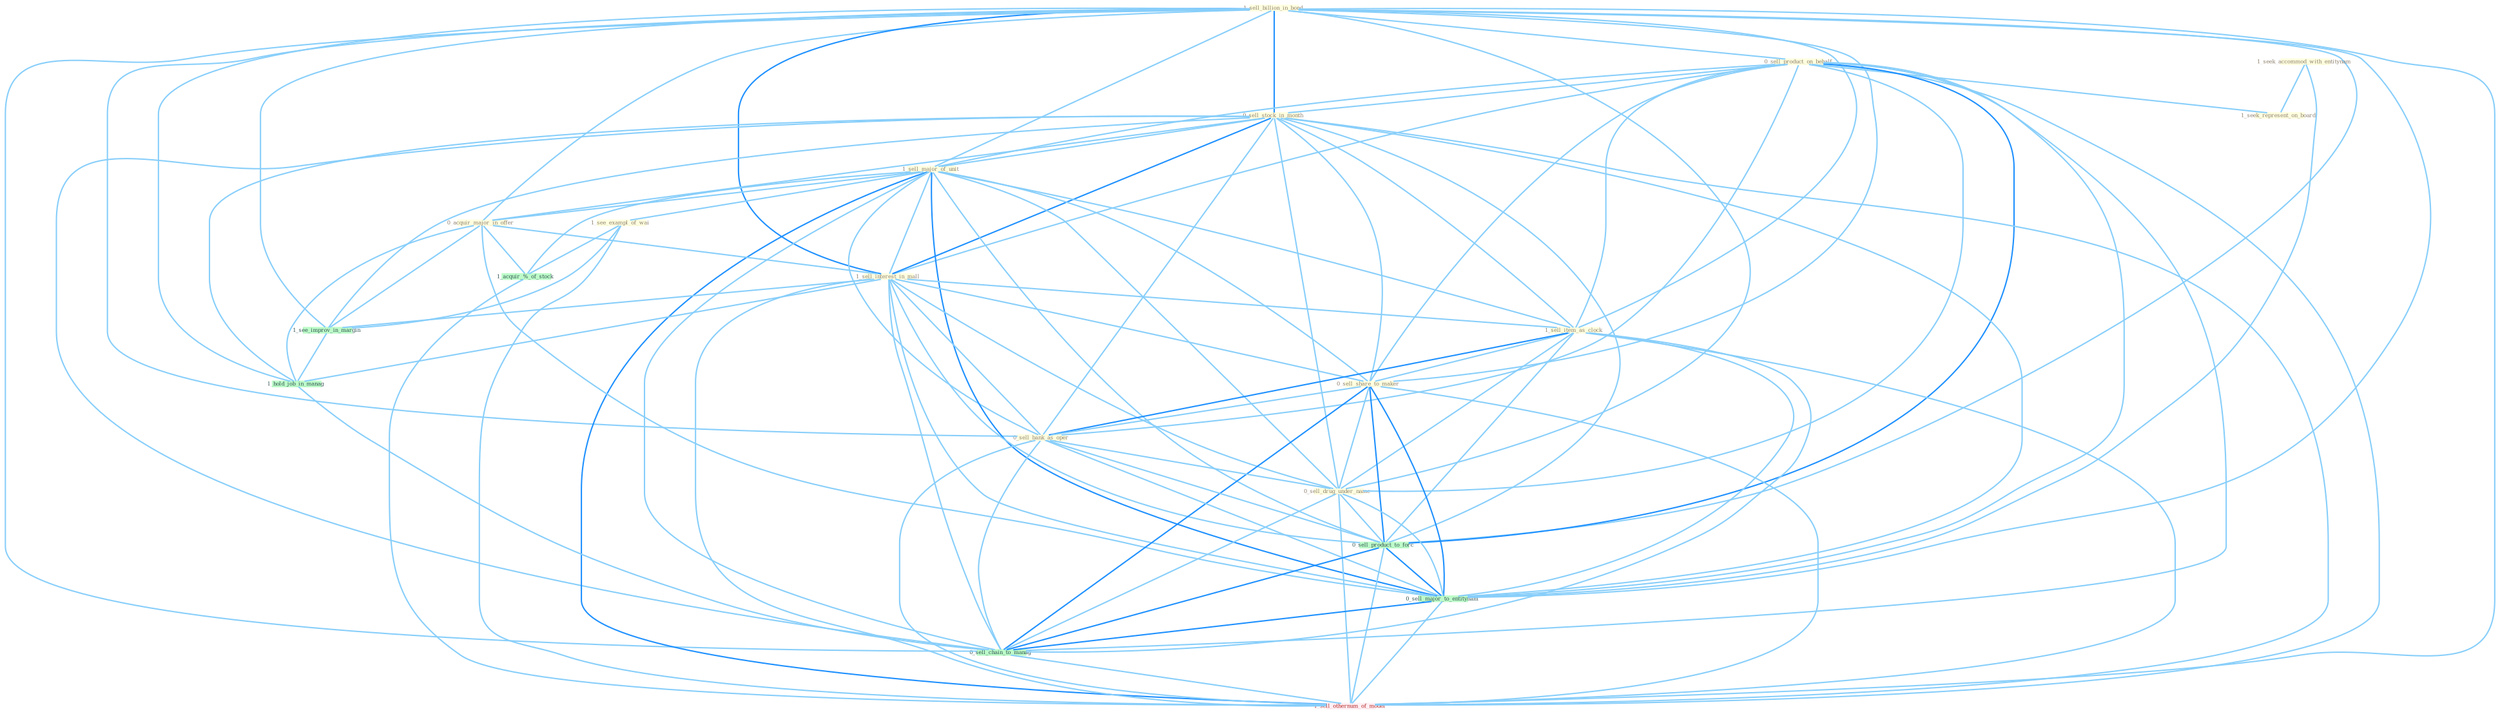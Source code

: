Graph G{ 
    node
    [shape=polygon,style=filled,width=.5,height=.06,color="#BDFCC9",fixedsize=true,fontsize=4,
    fontcolor="#2f4f4f"];
    {node
    [color="#ffffe0", fontcolor="#8b7d6b"] "1_sell_billion_in_bond " "0_sell_product_on_behalf " "0_sell_stock_in_month " "1_sell_major_of_unit " "1_seek_accommod_with_entitynam " "0_acquir_major_in_offer " "1_sell_interest_in_mall " "1_sell_item_as_clock " "1_see_exampl_of_wai " "1_seek_represent_on_board " "0_sell_share_to_maker " "0_sell_bank_as_oper " "0_sell_drug_under_name "}
{node [color="#fff0f5", fontcolor="#b22222"] "1_sell_othernum_of_model "}
edge [color="#B0E2FF"];

	"1_sell_billion_in_bond " -- "0_sell_product_on_behalf " [w="1", color="#87cefa" ];
	"1_sell_billion_in_bond " -- "0_sell_stock_in_month " [w="2", color="#1e90ff" , len=0.8];
	"1_sell_billion_in_bond " -- "1_sell_major_of_unit " [w="1", color="#87cefa" ];
	"1_sell_billion_in_bond " -- "0_acquir_major_in_offer " [w="1", color="#87cefa" ];
	"1_sell_billion_in_bond " -- "1_sell_interest_in_mall " [w="2", color="#1e90ff" , len=0.8];
	"1_sell_billion_in_bond " -- "1_sell_item_as_clock " [w="1", color="#87cefa" ];
	"1_sell_billion_in_bond " -- "0_sell_share_to_maker " [w="1", color="#87cefa" ];
	"1_sell_billion_in_bond " -- "0_sell_bank_as_oper " [w="1", color="#87cefa" ];
	"1_sell_billion_in_bond " -- "0_sell_drug_under_name " [w="1", color="#87cefa" ];
	"1_sell_billion_in_bond " -- "1_see_improv_in_margin " [w="1", color="#87cefa" ];
	"1_sell_billion_in_bond " -- "1_hold_job_in_manag " [w="1", color="#87cefa" ];
	"1_sell_billion_in_bond " -- "0_sell_product_to_forc " [w="1", color="#87cefa" ];
	"1_sell_billion_in_bond " -- "0_sell_major_to_entitynam " [w="1", color="#87cefa" ];
	"1_sell_billion_in_bond " -- "0_sell_chain_to_manag " [w="1", color="#87cefa" ];
	"1_sell_billion_in_bond " -- "1_sell_othernum_of_model " [w="1", color="#87cefa" ];
	"0_sell_product_on_behalf " -- "0_sell_stock_in_month " [w="1", color="#87cefa" ];
	"0_sell_product_on_behalf " -- "1_sell_major_of_unit " [w="1", color="#87cefa" ];
	"0_sell_product_on_behalf " -- "1_sell_interest_in_mall " [w="1", color="#87cefa" ];
	"0_sell_product_on_behalf " -- "1_sell_item_as_clock " [w="1", color="#87cefa" ];
	"0_sell_product_on_behalf " -- "1_seek_represent_on_board " [w="1", color="#87cefa" ];
	"0_sell_product_on_behalf " -- "0_sell_share_to_maker " [w="1", color="#87cefa" ];
	"0_sell_product_on_behalf " -- "0_sell_bank_as_oper " [w="1", color="#87cefa" ];
	"0_sell_product_on_behalf " -- "0_sell_drug_under_name " [w="1", color="#87cefa" ];
	"0_sell_product_on_behalf " -- "0_sell_product_to_forc " [w="2", color="#1e90ff" , len=0.8];
	"0_sell_product_on_behalf " -- "0_sell_major_to_entitynam " [w="1", color="#87cefa" ];
	"0_sell_product_on_behalf " -- "0_sell_chain_to_manag " [w="1", color="#87cefa" ];
	"0_sell_product_on_behalf " -- "1_sell_othernum_of_model " [w="1", color="#87cefa" ];
	"0_sell_stock_in_month " -- "1_sell_major_of_unit " [w="1", color="#87cefa" ];
	"0_sell_stock_in_month " -- "0_acquir_major_in_offer " [w="1", color="#87cefa" ];
	"0_sell_stock_in_month " -- "1_sell_interest_in_mall " [w="2", color="#1e90ff" , len=0.8];
	"0_sell_stock_in_month " -- "1_sell_item_as_clock " [w="1", color="#87cefa" ];
	"0_sell_stock_in_month " -- "0_sell_share_to_maker " [w="1", color="#87cefa" ];
	"0_sell_stock_in_month " -- "0_sell_bank_as_oper " [w="1", color="#87cefa" ];
	"0_sell_stock_in_month " -- "0_sell_drug_under_name " [w="1", color="#87cefa" ];
	"0_sell_stock_in_month " -- "1_see_improv_in_margin " [w="1", color="#87cefa" ];
	"0_sell_stock_in_month " -- "1_hold_job_in_manag " [w="1", color="#87cefa" ];
	"0_sell_stock_in_month " -- "0_sell_product_to_forc " [w="1", color="#87cefa" ];
	"0_sell_stock_in_month " -- "0_sell_major_to_entitynam " [w="1", color="#87cefa" ];
	"0_sell_stock_in_month " -- "0_sell_chain_to_manag " [w="1", color="#87cefa" ];
	"0_sell_stock_in_month " -- "1_sell_othernum_of_model " [w="1", color="#87cefa" ];
	"1_sell_major_of_unit " -- "0_acquir_major_in_offer " [w="1", color="#87cefa" ];
	"1_sell_major_of_unit " -- "1_sell_interest_in_mall " [w="1", color="#87cefa" ];
	"1_sell_major_of_unit " -- "1_sell_item_as_clock " [w="1", color="#87cefa" ];
	"1_sell_major_of_unit " -- "1_see_exampl_of_wai " [w="1", color="#87cefa" ];
	"1_sell_major_of_unit " -- "0_sell_share_to_maker " [w="1", color="#87cefa" ];
	"1_sell_major_of_unit " -- "0_sell_bank_as_oper " [w="1", color="#87cefa" ];
	"1_sell_major_of_unit " -- "0_sell_drug_under_name " [w="1", color="#87cefa" ];
	"1_sell_major_of_unit " -- "1_acquir_%_of_stock " [w="1", color="#87cefa" ];
	"1_sell_major_of_unit " -- "0_sell_product_to_forc " [w="1", color="#87cefa" ];
	"1_sell_major_of_unit " -- "0_sell_major_to_entitynam " [w="2", color="#1e90ff" , len=0.8];
	"1_sell_major_of_unit " -- "0_sell_chain_to_manag " [w="1", color="#87cefa" ];
	"1_sell_major_of_unit " -- "1_sell_othernum_of_model " [w="2", color="#1e90ff" , len=0.8];
	"1_seek_accommod_with_entitynam " -- "1_seek_represent_on_board " [w="1", color="#87cefa" ];
	"1_seek_accommod_with_entitynam " -- "0_sell_major_to_entitynam " [w="1", color="#87cefa" ];
	"0_acquir_major_in_offer " -- "1_sell_interest_in_mall " [w="1", color="#87cefa" ];
	"0_acquir_major_in_offer " -- "1_see_improv_in_margin " [w="1", color="#87cefa" ];
	"0_acquir_major_in_offer " -- "1_acquir_%_of_stock " [w="1", color="#87cefa" ];
	"0_acquir_major_in_offer " -- "1_hold_job_in_manag " [w="1", color="#87cefa" ];
	"0_acquir_major_in_offer " -- "0_sell_major_to_entitynam " [w="1", color="#87cefa" ];
	"1_sell_interest_in_mall " -- "1_sell_item_as_clock " [w="1", color="#87cefa" ];
	"1_sell_interest_in_mall " -- "0_sell_share_to_maker " [w="1", color="#87cefa" ];
	"1_sell_interest_in_mall " -- "0_sell_bank_as_oper " [w="1", color="#87cefa" ];
	"1_sell_interest_in_mall " -- "0_sell_drug_under_name " [w="1", color="#87cefa" ];
	"1_sell_interest_in_mall " -- "1_see_improv_in_margin " [w="1", color="#87cefa" ];
	"1_sell_interest_in_mall " -- "1_hold_job_in_manag " [w="1", color="#87cefa" ];
	"1_sell_interest_in_mall " -- "0_sell_product_to_forc " [w="1", color="#87cefa" ];
	"1_sell_interest_in_mall " -- "0_sell_major_to_entitynam " [w="1", color="#87cefa" ];
	"1_sell_interest_in_mall " -- "0_sell_chain_to_manag " [w="1", color="#87cefa" ];
	"1_sell_interest_in_mall " -- "1_sell_othernum_of_model " [w="1", color="#87cefa" ];
	"1_sell_item_as_clock " -- "0_sell_share_to_maker " [w="1", color="#87cefa" ];
	"1_sell_item_as_clock " -- "0_sell_bank_as_oper " [w="2", color="#1e90ff" , len=0.8];
	"1_sell_item_as_clock " -- "0_sell_drug_under_name " [w="1", color="#87cefa" ];
	"1_sell_item_as_clock " -- "0_sell_product_to_forc " [w="1", color="#87cefa" ];
	"1_sell_item_as_clock " -- "0_sell_major_to_entitynam " [w="1", color="#87cefa" ];
	"1_sell_item_as_clock " -- "0_sell_chain_to_manag " [w="1", color="#87cefa" ];
	"1_sell_item_as_clock " -- "1_sell_othernum_of_model " [w="1", color="#87cefa" ];
	"1_see_exampl_of_wai " -- "1_see_improv_in_margin " [w="1", color="#87cefa" ];
	"1_see_exampl_of_wai " -- "1_acquir_%_of_stock " [w="1", color="#87cefa" ];
	"1_see_exampl_of_wai " -- "1_sell_othernum_of_model " [w="1", color="#87cefa" ];
	"0_sell_share_to_maker " -- "0_sell_bank_as_oper " [w="1", color="#87cefa" ];
	"0_sell_share_to_maker " -- "0_sell_drug_under_name " [w="1", color="#87cefa" ];
	"0_sell_share_to_maker " -- "0_sell_product_to_forc " [w="2", color="#1e90ff" , len=0.8];
	"0_sell_share_to_maker " -- "0_sell_major_to_entitynam " [w="2", color="#1e90ff" , len=0.8];
	"0_sell_share_to_maker " -- "0_sell_chain_to_manag " [w="2", color="#1e90ff" , len=0.8];
	"0_sell_share_to_maker " -- "1_sell_othernum_of_model " [w="1", color="#87cefa" ];
	"0_sell_bank_as_oper " -- "0_sell_drug_under_name " [w="1", color="#87cefa" ];
	"0_sell_bank_as_oper " -- "0_sell_product_to_forc " [w="1", color="#87cefa" ];
	"0_sell_bank_as_oper " -- "0_sell_major_to_entitynam " [w="1", color="#87cefa" ];
	"0_sell_bank_as_oper " -- "0_sell_chain_to_manag " [w="1", color="#87cefa" ];
	"0_sell_bank_as_oper " -- "1_sell_othernum_of_model " [w="1", color="#87cefa" ];
	"0_sell_drug_under_name " -- "0_sell_product_to_forc " [w="1", color="#87cefa" ];
	"0_sell_drug_under_name " -- "0_sell_major_to_entitynam " [w="1", color="#87cefa" ];
	"0_sell_drug_under_name " -- "0_sell_chain_to_manag " [w="1", color="#87cefa" ];
	"0_sell_drug_under_name " -- "1_sell_othernum_of_model " [w="1", color="#87cefa" ];
	"1_see_improv_in_margin " -- "1_hold_job_in_manag " [w="1", color="#87cefa" ];
	"1_acquir_%_of_stock " -- "1_sell_othernum_of_model " [w="1", color="#87cefa" ];
	"1_hold_job_in_manag " -- "0_sell_chain_to_manag " [w="1", color="#87cefa" ];
	"0_sell_product_to_forc " -- "0_sell_major_to_entitynam " [w="2", color="#1e90ff" , len=0.8];
	"0_sell_product_to_forc " -- "0_sell_chain_to_manag " [w="2", color="#1e90ff" , len=0.8];
	"0_sell_product_to_forc " -- "1_sell_othernum_of_model " [w="1", color="#87cefa" ];
	"0_sell_major_to_entitynam " -- "0_sell_chain_to_manag " [w="2", color="#1e90ff" , len=0.8];
	"0_sell_major_to_entitynam " -- "1_sell_othernum_of_model " [w="1", color="#87cefa" ];
	"0_sell_chain_to_manag " -- "1_sell_othernum_of_model " [w="1", color="#87cefa" ];
}